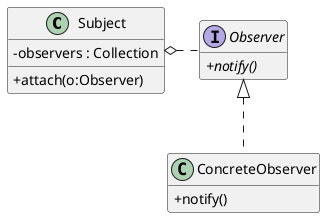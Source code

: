 @startuml
'https://plantuml.com/class-diagram

skinparam classAttributeIconSize 0
hide empty members

Subject o. Observer
Observer <|.. ConcreteObserver

class Subject {
    - observers : Collection
    +attach(o:Observer)
}

interface Observer {
    + {abstract} notify()
}

class ConcreteObserver {
    + notify()
}

@enduml